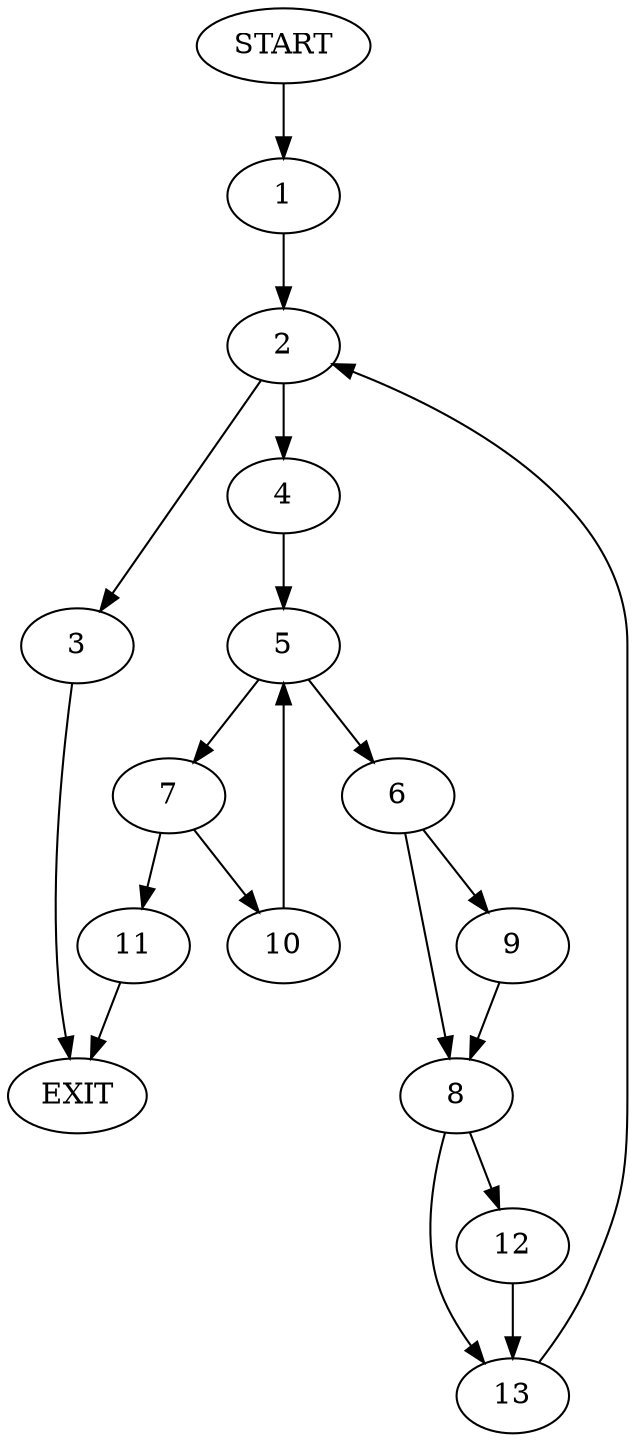 digraph {
0 [label="START"]
14 [label="EXIT"]
0 -> 1
1 -> 2
2 -> 3
2 -> 4
4 -> 5
3 -> 14
5 -> 6
5 -> 7
6 -> 8
6 -> 9
7 -> 10
7 -> 11
10 -> 5
11 -> 14
8 -> 12
8 -> 13
9 -> 8
12 -> 13
13 -> 2
}
